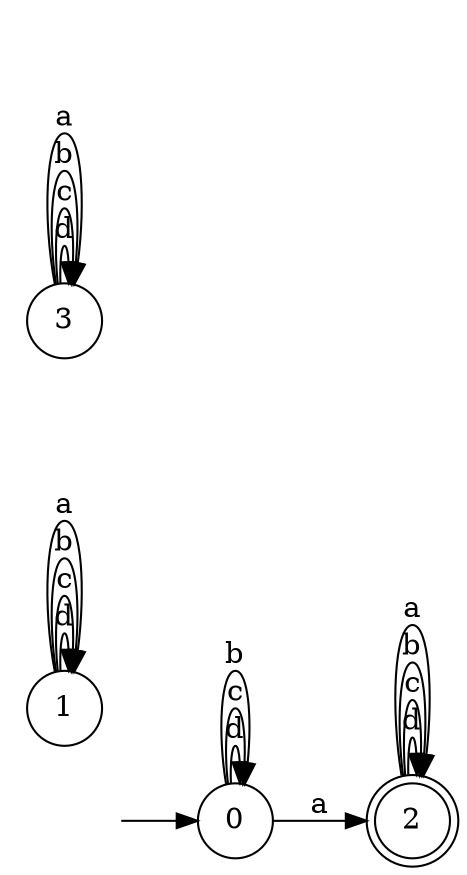 digraph {
  rankdir=LR;
  0 [label="0", shape = circle];
  0 -> 0 [label="d"];
  0 -> 0 [label="c"];
  0 -> 0 [label="b"];
  0 -> 2 [label="a"];
  1 [label="1", shape = circle];
  1 -> 1 [label="d"];
  1 -> 1 [label="c"];
  1 -> 1 [label="b"];
  1 -> 1 [label="a"];
  2 [label="2", shape = doublecircle];
  2 -> 2 [label="d"];
  2 -> 2 [label="c"];
  2 -> 2 [label="b"];
  2 -> 2 [label="a"];
  3 [label="3", shape = circle];
  3 -> 3 [label="d"];
  3 -> 3 [label="c"];
  3 -> 3 [label="b"];
  3 -> 3 [label="a"];
  4 [label="", shape = plaintext];
  4 -> 0 [label=""];
}
